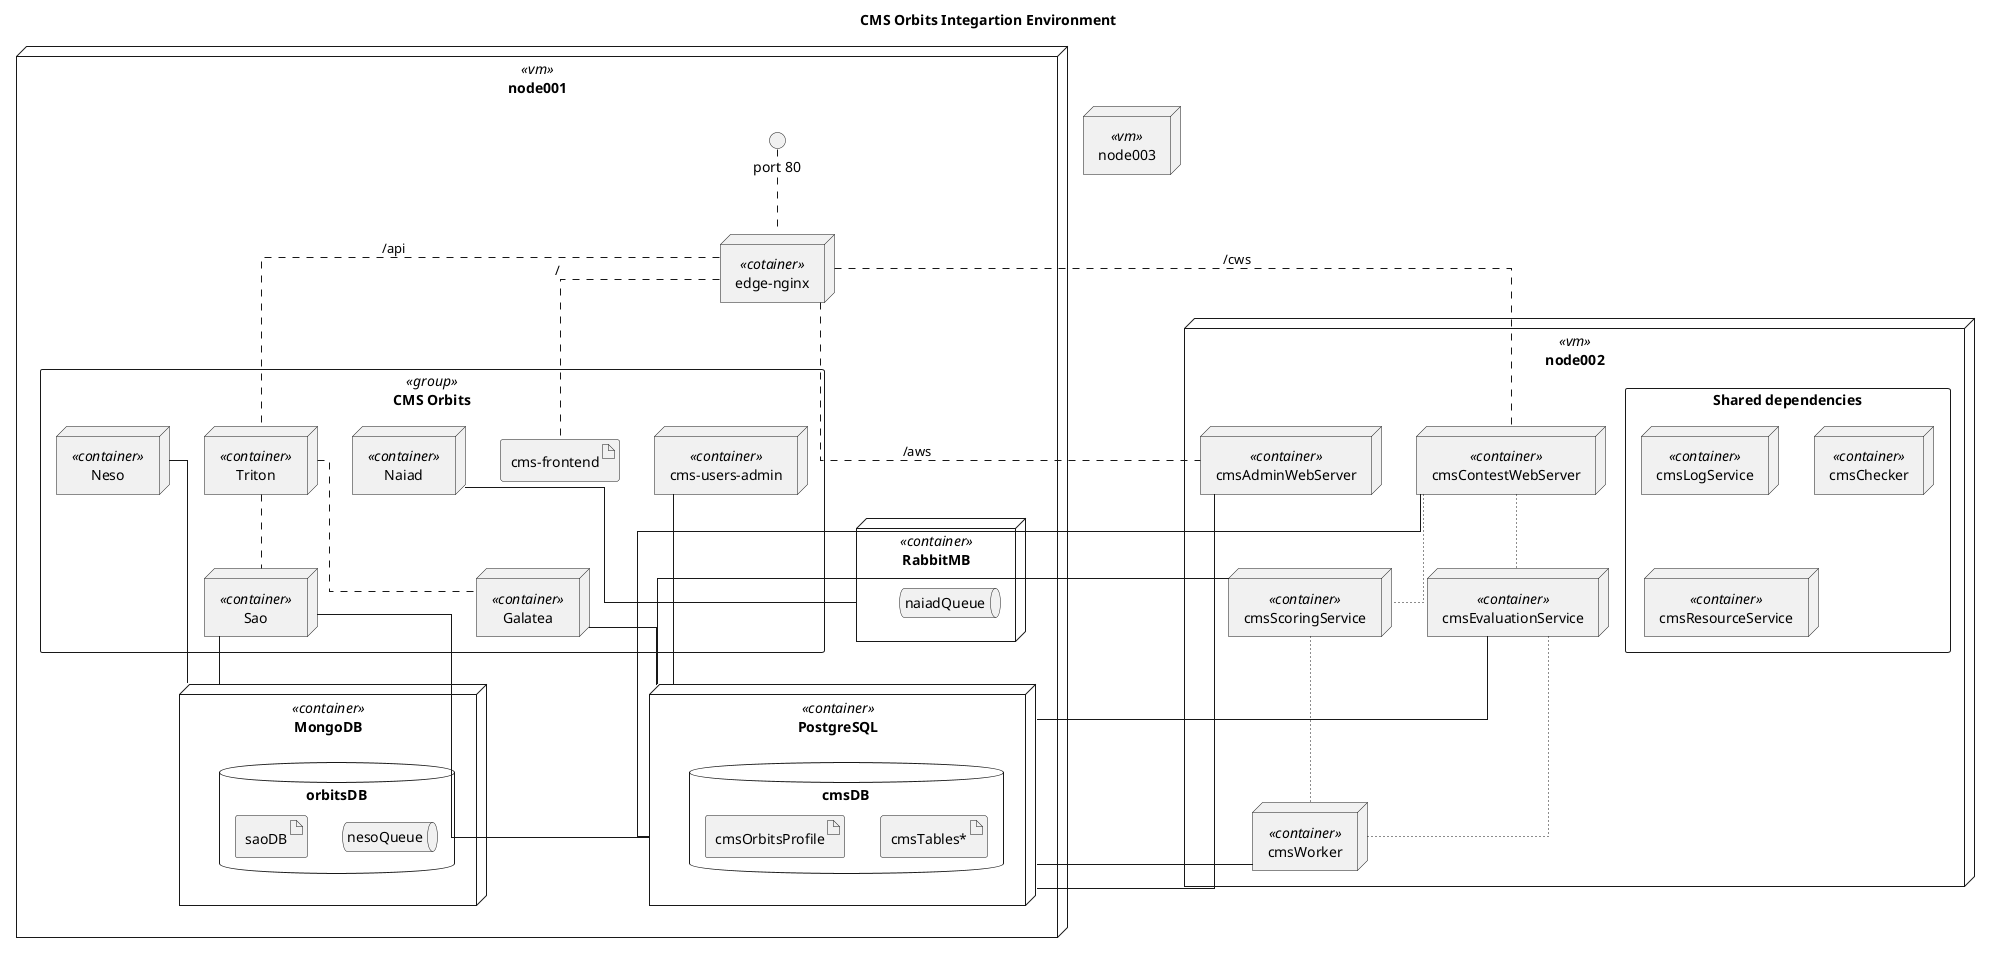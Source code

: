 @startuml
title CMS Orbits Integartion Environment

skinparam monochrome true
skinparam shadowing false
skinparam linetype ortho

node "node001" <<vm>> {
    ' CMS Orbits Components
    rectangle "CMS Orbits" <<group>> {
        artifact "cms-frontend" as frontend
        node Triton <<container>>
        node Galatea <<container>>
        node "cms-users-admin" as uadmin <<container>>
        node Naiad <<container>>
        node Sao <<container>>
        node Neso <<container>>
    }

    Triton .. Galatea
    Triton .. Sao
    Sao -- MongoDB
    Neso -- MongoDB
    uadmin -- PostgreSQL
    Galatea -- PostgreSQL
    Sao -- PostgreSQL
    Naiad -- RabbitMB

    ' Development edge proxy
    interface "port 80" as port80
    node "edge-nginx" as edge <<cotainer>>

    ' Public endpoints
    port80 .. edge
    edge .. Triton : /api
    edge .. frontend : /
}

node "node002" <<vm>> {

    ' CMS Components
    node cmsAdminWebServer <<container>>
    node cmsContestWebServer <<container>>
    node cmsEvaluationService <<container>>
    node cmsScoringService <<container>>
    node cmsWorker <<container>>
    ' node cmsRankingWebServer <<container>> ' Removed / un-used
    ' node cmsPrintingService <<container>> ' Removed / un-used

    rectangle "Shared dependencies" {
        node cmsLogService <<container>>
        node cmsChecker <<container>>
        node cmsResourceService <<container>>
        ' node cmsProxyService <<container>> ' Removed / un-used
    }

    ' CMS services Relationship
    cmsAdminWebServer -- PostgreSQL
    cmsContestWebServer -- PostgreSQL
    cmsEvaluationService -- PostgreSQL
    cmsScoringService -- PostgreSQL
    cmsWorker -- PostgreSQL
    cmsContestWebServer ~~ cmsEvaluationService
    cmsContestWebServer ~~ cmsScoringService
    cmsScoringService  ~~ cmsWorker
    cmsEvaluationService  ~~ cmsWorker
    ''' cmsLogService, cmsChecker, cmsResourceService and cmsProxyService skipt
    ''' due visibility.

    ' Edge server connection
    edge .. cmsAdminWebServer : /aws
    edge .. cmsContestWebServer : /cws
}

node "node003" <<vm>> {
    ' Datastorage
    node PostgreSQL <<container>> {
        database cmsDB {
            artifact "cmsTables*"
            artifact cmsOrbitsProfile
        }
    }

    node MongoDB <<container>> {
        database orbitsDB {
            queue nesoQueue
            artifact saoDB
        }
    }

    node RabbitMB <<container>> {
        queue naiadQueue
    }
}
@enduml
